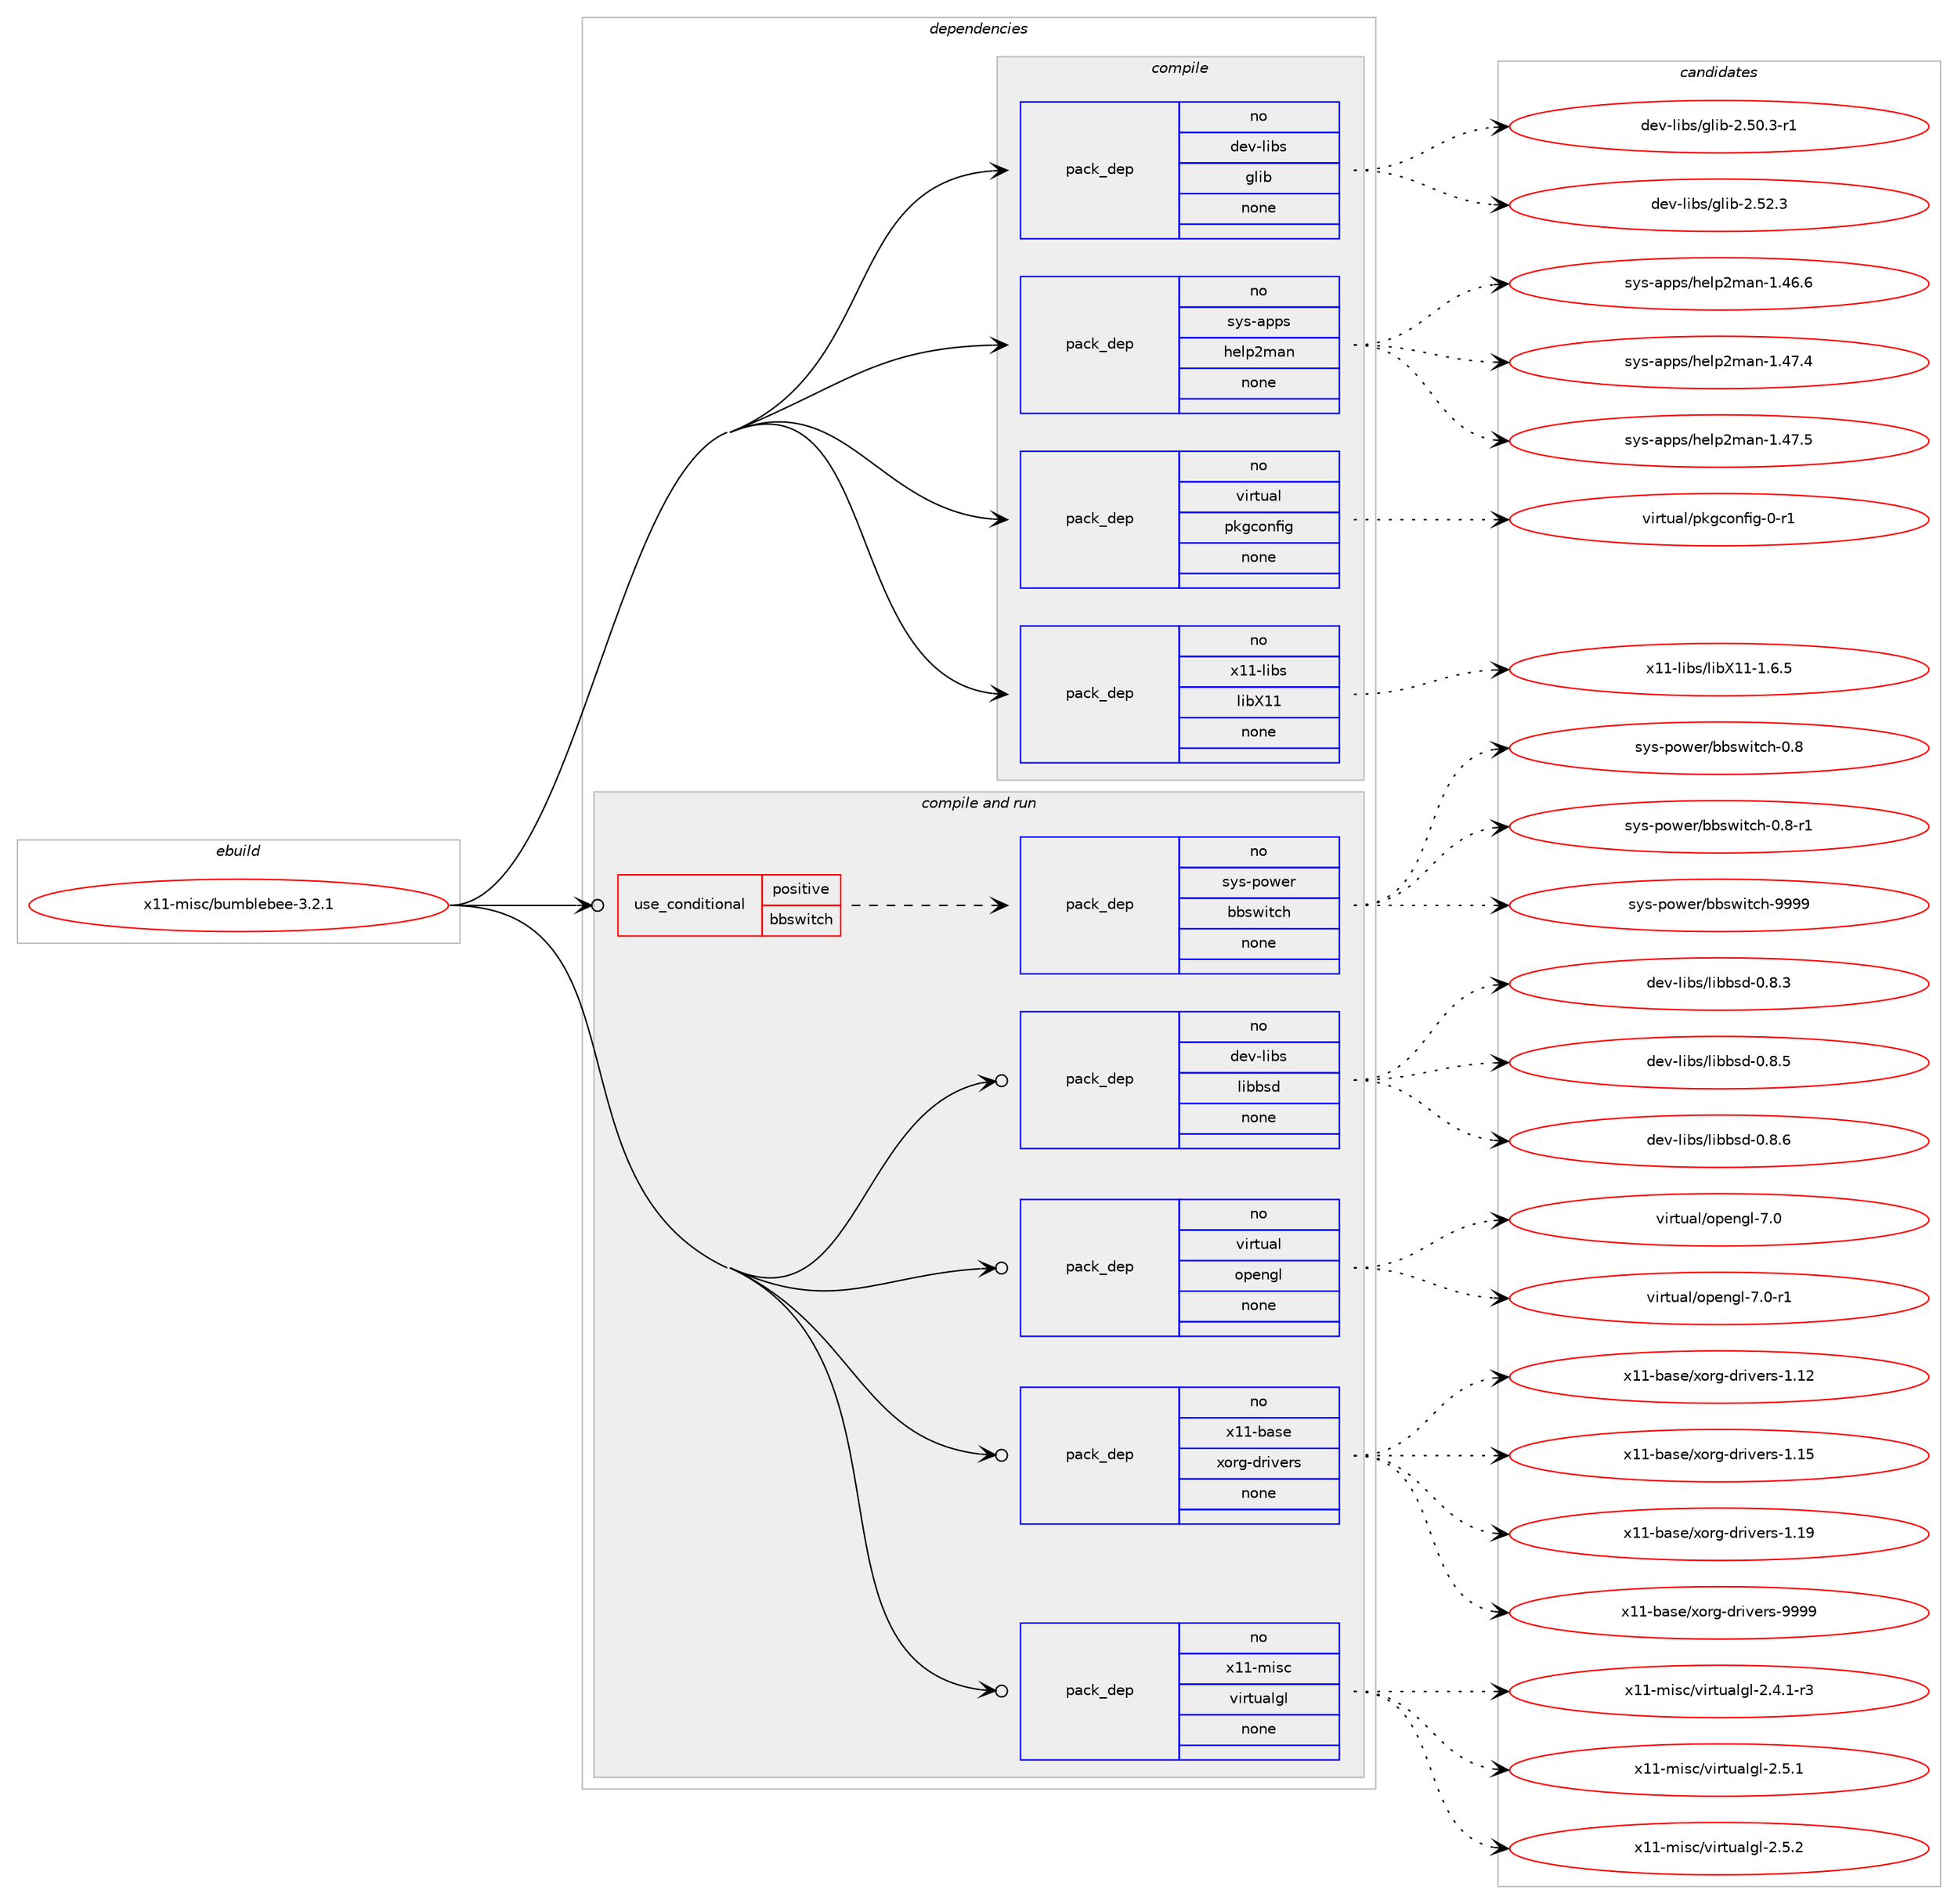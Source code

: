 digraph prolog {

# *************
# Graph options
# *************

newrank=true;
concentrate=true;
compound=true;
graph [rankdir=LR,fontname=Helvetica,fontsize=10,ranksep=1.5];#, ranksep=2.5, nodesep=0.2];
edge  [arrowhead=vee];
node  [fontname=Helvetica,fontsize=10];

# **********
# The ebuild
# **********

subgraph cluster_leftcol {
color=gray;
rank=same;
label=<<i>ebuild</i>>;
id [label="x11-misc/bumblebee-3.2.1", color=red, width=4, href="../x11-misc/bumblebee-3.2.1.svg"];
}

# ****************
# The dependencies
# ****************

subgraph cluster_midcol {
color=gray;
label=<<i>dependencies</i>>;
subgraph cluster_compile {
fillcolor="#eeeeee";
style=filled;
label=<<i>compile</i>>;
subgraph pack388924 {
dependency521722 [label=<<TABLE BORDER="0" CELLBORDER="1" CELLSPACING="0" CELLPADDING="4" WIDTH="220"><TR><TD ROWSPAN="6" CELLPADDING="30">pack_dep</TD></TR><TR><TD WIDTH="110">no</TD></TR><TR><TD>dev-libs</TD></TR><TR><TD>glib</TD></TR><TR><TD>none</TD></TR><TR><TD></TD></TR></TABLE>>, shape=none, color=blue];
}
id:e -> dependency521722:w [weight=20,style="solid",arrowhead="vee"];
subgraph pack388925 {
dependency521723 [label=<<TABLE BORDER="0" CELLBORDER="1" CELLSPACING="0" CELLPADDING="4" WIDTH="220"><TR><TD ROWSPAN="6" CELLPADDING="30">pack_dep</TD></TR><TR><TD WIDTH="110">no</TD></TR><TR><TD>sys-apps</TD></TR><TR><TD>help2man</TD></TR><TR><TD>none</TD></TR><TR><TD></TD></TR></TABLE>>, shape=none, color=blue];
}
id:e -> dependency521723:w [weight=20,style="solid",arrowhead="vee"];
subgraph pack388926 {
dependency521724 [label=<<TABLE BORDER="0" CELLBORDER="1" CELLSPACING="0" CELLPADDING="4" WIDTH="220"><TR><TD ROWSPAN="6" CELLPADDING="30">pack_dep</TD></TR><TR><TD WIDTH="110">no</TD></TR><TR><TD>virtual</TD></TR><TR><TD>pkgconfig</TD></TR><TR><TD>none</TD></TR><TR><TD></TD></TR></TABLE>>, shape=none, color=blue];
}
id:e -> dependency521724:w [weight=20,style="solid",arrowhead="vee"];
subgraph pack388927 {
dependency521725 [label=<<TABLE BORDER="0" CELLBORDER="1" CELLSPACING="0" CELLPADDING="4" WIDTH="220"><TR><TD ROWSPAN="6" CELLPADDING="30">pack_dep</TD></TR><TR><TD WIDTH="110">no</TD></TR><TR><TD>x11-libs</TD></TR><TR><TD>libX11</TD></TR><TR><TD>none</TD></TR><TR><TD></TD></TR></TABLE>>, shape=none, color=blue];
}
id:e -> dependency521725:w [weight=20,style="solid",arrowhead="vee"];
}
subgraph cluster_compileandrun {
fillcolor="#eeeeee";
style=filled;
label=<<i>compile and run</i>>;
subgraph cond123015 {
dependency521726 [label=<<TABLE BORDER="0" CELLBORDER="1" CELLSPACING="0" CELLPADDING="4"><TR><TD ROWSPAN="3" CELLPADDING="10">use_conditional</TD></TR><TR><TD>positive</TD></TR><TR><TD>bbswitch</TD></TR></TABLE>>, shape=none, color=red];
subgraph pack388928 {
dependency521727 [label=<<TABLE BORDER="0" CELLBORDER="1" CELLSPACING="0" CELLPADDING="4" WIDTH="220"><TR><TD ROWSPAN="6" CELLPADDING="30">pack_dep</TD></TR><TR><TD WIDTH="110">no</TD></TR><TR><TD>sys-power</TD></TR><TR><TD>bbswitch</TD></TR><TR><TD>none</TD></TR><TR><TD></TD></TR></TABLE>>, shape=none, color=blue];
}
dependency521726:e -> dependency521727:w [weight=20,style="dashed",arrowhead="vee"];
}
id:e -> dependency521726:w [weight=20,style="solid",arrowhead="odotvee"];
subgraph pack388929 {
dependency521728 [label=<<TABLE BORDER="0" CELLBORDER="1" CELLSPACING="0" CELLPADDING="4" WIDTH="220"><TR><TD ROWSPAN="6" CELLPADDING="30">pack_dep</TD></TR><TR><TD WIDTH="110">no</TD></TR><TR><TD>dev-libs</TD></TR><TR><TD>libbsd</TD></TR><TR><TD>none</TD></TR><TR><TD></TD></TR></TABLE>>, shape=none, color=blue];
}
id:e -> dependency521728:w [weight=20,style="solid",arrowhead="odotvee"];
subgraph pack388930 {
dependency521729 [label=<<TABLE BORDER="0" CELLBORDER="1" CELLSPACING="0" CELLPADDING="4" WIDTH="220"><TR><TD ROWSPAN="6" CELLPADDING="30">pack_dep</TD></TR><TR><TD WIDTH="110">no</TD></TR><TR><TD>virtual</TD></TR><TR><TD>opengl</TD></TR><TR><TD>none</TD></TR><TR><TD></TD></TR></TABLE>>, shape=none, color=blue];
}
id:e -> dependency521729:w [weight=20,style="solid",arrowhead="odotvee"];
subgraph pack388931 {
dependency521730 [label=<<TABLE BORDER="0" CELLBORDER="1" CELLSPACING="0" CELLPADDING="4" WIDTH="220"><TR><TD ROWSPAN="6" CELLPADDING="30">pack_dep</TD></TR><TR><TD WIDTH="110">no</TD></TR><TR><TD>x11-base</TD></TR><TR><TD>xorg-drivers</TD></TR><TR><TD>none</TD></TR><TR><TD></TD></TR></TABLE>>, shape=none, color=blue];
}
id:e -> dependency521730:w [weight=20,style="solid",arrowhead="odotvee"];
subgraph pack388932 {
dependency521731 [label=<<TABLE BORDER="0" CELLBORDER="1" CELLSPACING="0" CELLPADDING="4" WIDTH="220"><TR><TD ROWSPAN="6" CELLPADDING="30">pack_dep</TD></TR><TR><TD WIDTH="110">no</TD></TR><TR><TD>x11-misc</TD></TR><TR><TD>virtualgl</TD></TR><TR><TD>none</TD></TR><TR><TD></TD></TR></TABLE>>, shape=none, color=blue];
}
id:e -> dependency521731:w [weight=20,style="solid",arrowhead="odotvee"];
}
subgraph cluster_run {
fillcolor="#eeeeee";
style=filled;
label=<<i>run</i>>;
}
}

# **************
# The candidates
# **************

subgraph cluster_choices {
rank=same;
color=gray;
label=<<i>candidates</i>>;

subgraph choice388924 {
color=black;
nodesep=1;
choice10010111845108105981154710310810598455046534846514511449 [label="dev-libs/glib-2.50.3-r1", color=red, width=4,href="../dev-libs/glib-2.50.3-r1.svg"];
choice1001011184510810598115471031081059845504653504651 [label="dev-libs/glib-2.52.3", color=red, width=4,href="../dev-libs/glib-2.52.3.svg"];
dependency521722:e -> choice10010111845108105981154710310810598455046534846514511449:w [style=dotted,weight="100"];
dependency521722:e -> choice1001011184510810598115471031081059845504653504651:w [style=dotted,weight="100"];
}
subgraph choice388925 {
color=black;
nodesep=1;
choice115121115459711211211547104101108112501099711045494652544654 [label="sys-apps/help2man-1.46.6", color=red, width=4,href="../sys-apps/help2man-1.46.6.svg"];
choice115121115459711211211547104101108112501099711045494652554652 [label="sys-apps/help2man-1.47.4", color=red, width=4,href="../sys-apps/help2man-1.47.4.svg"];
choice115121115459711211211547104101108112501099711045494652554653 [label="sys-apps/help2man-1.47.5", color=red, width=4,href="../sys-apps/help2man-1.47.5.svg"];
dependency521723:e -> choice115121115459711211211547104101108112501099711045494652544654:w [style=dotted,weight="100"];
dependency521723:e -> choice115121115459711211211547104101108112501099711045494652554652:w [style=dotted,weight="100"];
dependency521723:e -> choice115121115459711211211547104101108112501099711045494652554653:w [style=dotted,weight="100"];
}
subgraph choice388926 {
color=black;
nodesep=1;
choice11810511411611797108471121071039911111010210510345484511449 [label="virtual/pkgconfig-0-r1", color=red, width=4,href="../virtual/pkgconfig-0-r1.svg"];
dependency521724:e -> choice11810511411611797108471121071039911111010210510345484511449:w [style=dotted,weight="100"];
}
subgraph choice388927 {
color=black;
nodesep=1;
choice120494945108105981154710810598884949454946544653 [label="x11-libs/libX11-1.6.5", color=red, width=4,href="../x11-libs/libX11-1.6.5.svg"];
dependency521725:e -> choice120494945108105981154710810598884949454946544653:w [style=dotted,weight="100"];
}
subgraph choice388928 {
color=black;
nodesep=1;
choice115121115451121111191011144798981151191051169910445484656 [label="sys-power/bbswitch-0.8", color=red, width=4,href="../sys-power/bbswitch-0.8.svg"];
choice1151211154511211111910111447989811511910511699104454846564511449 [label="sys-power/bbswitch-0.8-r1", color=red, width=4,href="../sys-power/bbswitch-0.8-r1.svg"];
choice11512111545112111119101114479898115119105116991044557575757 [label="sys-power/bbswitch-9999", color=red, width=4,href="../sys-power/bbswitch-9999.svg"];
dependency521727:e -> choice115121115451121111191011144798981151191051169910445484656:w [style=dotted,weight="100"];
dependency521727:e -> choice1151211154511211111910111447989811511910511699104454846564511449:w [style=dotted,weight="100"];
dependency521727:e -> choice11512111545112111119101114479898115119105116991044557575757:w [style=dotted,weight="100"];
}
subgraph choice388929 {
color=black;
nodesep=1;
choice1001011184510810598115471081059898115100454846564651 [label="dev-libs/libbsd-0.8.3", color=red, width=4,href="../dev-libs/libbsd-0.8.3.svg"];
choice1001011184510810598115471081059898115100454846564653 [label="dev-libs/libbsd-0.8.5", color=red, width=4,href="../dev-libs/libbsd-0.8.5.svg"];
choice1001011184510810598115471081059898115100454846564654 [label="dev-libs/libbsd-0.8.6", color=red, width=4,href="../dev-libs/libbsd-0.8.6.svg"];
dependency521728:e -> choice1001011184510810598115471081059898115100454846564651:w [style=dotted,weight="100"];
dependency521728:e -> choice1001011184510810598115471081059898115100454846564653:w [style=dotted,weight="100"];
dependency521728:e -> choice1001011184510810598115471081059898115100454846564654:w [style=dotted,weight="100"];
}
subgraph choice388930 {
color=black;
nodesep=1;
choice118105114116117971084711111210111010310845554648 [label="virtual/opengl-7.0", color=red, width=4,href="../virtual/opengl-7.0.svg"];
choice1181051141161179710847111112101110103108455546484511449 [label="virtual/opengl-7.0-r1", color=red, width=4,href="../virtual/opengl-7.0-r1.svg"];
dependency521729:e -> choice118105114116117971084711111210111010310845554648:w [style=dotted,weight="100"];
dependency521729:e -> choice1181051141161179710847111112101110103108455546484511449:w [style=dotted,weight="100"];
}
subgraph choice388931 {
color=black;
nodesep=1;
choice120494945989711510147120111114103451001141051181011141154549464950 [label="x11-base/xorg-drivers-1.12", color=red, width=4,href="../x11-base/xorg-drivers-1.12.svg"];
choice120494945989711510147120111114103451001141051181011141154549464953 [label="x11-base/xorg-drivers-1.15", color=red, width=4,href="../x11-base/xorg-drivers-1.15.svg"];
choice120494945989711510147120111114103451001141051181011141154549464957 [label="x11-base/xorg-drivers-1.19", color=red, width=4,href="../x11-base/xorg-drivers-1.19.svg"];
choice120494945989711510147120111114103451001141051181011141154557575757 [label="x11-base/xorg-drivers-9999", color=red, width=4,href="../x11-base/xorg-drivers-9999.svg"];
dependency521730:e -> choice120494945989711510147120111114103451001141051181011141154549464950:w [style=dotted,weight="100"];
dependency521730:e -> choice120494945989711510147120111114103451001141051181011141154549464953:w [style=dotted,weight="100"];
dependency521730:e -> choice120494945989711510147120111114103451001141051181011141154549464957:w [style=dotted,weight="100"];
dependency521730:e -> choice120494945989711510147120111114103451001141051181011141154557575757:w [style=dotted,weight="100"];
}
subgraph choice388932 {
color=black;
nodesep=1;
choice1204949451091051159947118105114116117971081031084550465246494511451 [label="x11-misc/virtualgl-2.4.1-r3", color=red, width=4,href="../x11-misc/virtualgl-2.4.1-r3.svg"];
choice120494945109105115994711810511411611797108103108455046534649 [label="x11-misc/virtualgl-2.5.1", color=red, width=4,href="../x11-misc/virtualgl-2.5.1.svg"];
choice120494945109105115994711810511411611797108103108455046534650 [label="x11-misc/virtualgl-2.5.2", color=red, width=4,href="../x11-misc/virtualgl-2.5.2.svg"];
dependency521731:e -> choice1204949451091051159947118105114116117971081031084550465246494511451:w [style=dotted,weight="100"];
dependency521731:e -> choice120494945109105115994711810511411611797108103108455046534649:w [style=dotted,weight="100"];
dependency521731:e -> choice120494945109105115994711810511411611797108103108455046534650:w [style=dotted,weight="100"];
}
}

}
